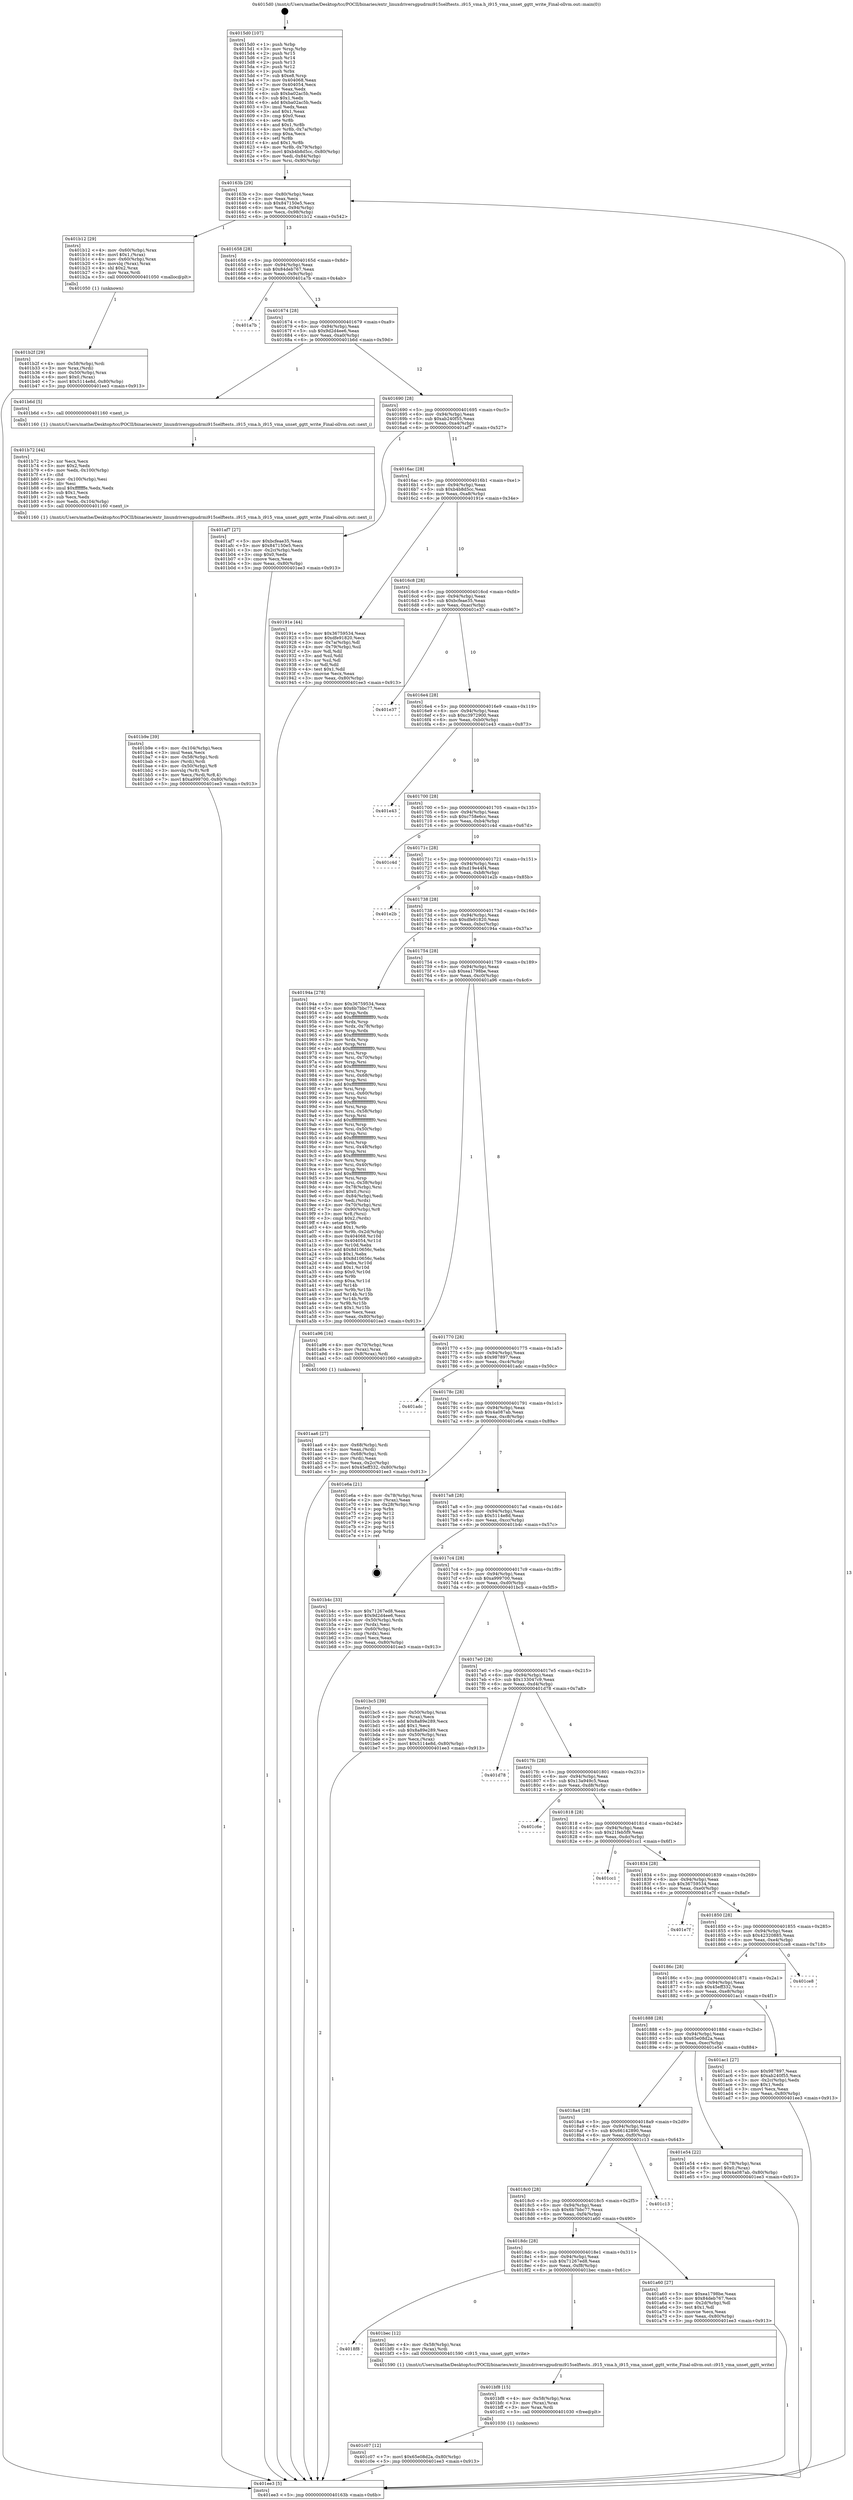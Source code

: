 digraph "0x4015d0" {
  label = "0x4015d0 (/mnt/c/Users/mathe/Desktop/tcc/POCII/binaries/extr_linuxdriversgpudrmi915selftests..i915_vma.h_i915_vma_unset_ggtt_write_Final-ollvm.out::main(0))"
  labelloc = "t"
  node[shape=record]

  Entry [label="",width=0.3,height=0.3,shape=circle,fillcolor=black,style=filled]
  "0x40163b" [label="{
     0x40163b [29]\l
     | [instrs]\l
     &nbsp;&nbsp;0x40163b \<+3\>: mov -0x80(%rbp),%eax\l
     &nbsp;&nbsp;0x40163e \<+2\>: mov %eax,%ecx\l
     &nbsp;&nbsp;0x401640 \<+6\>: sub $0x847150e5,%ecx\l
     &nbsp;&nbsp;0x401646 \<+6\>: mov %eax,-0x94(%rbp)\l
     &nbsp;&nbsp;0x40164c \<+6\>: mov %ecx,-0x98(%rbp)\l
     &nbsp;&nbsp;0x401652 \<+6\>: je 0000000000401b12 \<main+0x542\>\l
  }"]
  "0x401b12" [label="{
     0x401b12 [29]\l
     | [instrs]\l
     &nbsp;&nbsp;0x401b12 \<+4\>: mov -0x60(%rbp),%rax\l
     &nbsp;&nbsp;0x401b16 \<+6\>: movl $0x1,(%rax)\l
     &nbsp;&nbsp;0x401b1c \<+4\>: mov -0x60(%rbp),%rax\l
     &nbsp;&nbsp;0x401b20 \<+3\>: movslq (%rax),%rax\l
     &nbsp;&nbsp;0x401b23 \<+4\>: shl $0x2,%rax\l
     &nbsp;&nbsp;0x401b27 \<+3\>: mov %rax,%rdi\l
     &nbsp;&nbsp;0x401b2a \<+5\>: call 0000000000401050 \<malloc@plt\>\l
     | [calls]\l
     &nbsp;&nbsp;0x401050 \{1\} (unknown)\l
  }"]
  "0x401658" [label="{
     0x401658 [28]\l
     | [instrs]\l
     &nbsp;&nbsp;0x401658 \<+5\>: jmp 000000000040165d \<main+0x8d\>\l
     &nbsp;&nbsp;0x40165d \<+6\>: mov -0x94(%rbp),%eax\l
     &nbsp;&nbsp;0x401663 \<+5\>: sub $0x84deb767,%eax\l
     &nbsp;&nbsp;0x401668 \<+6\>: mov %eax,-0x9c(%rbp)\l
     &nbsp;&nbsp;0x40166e \<+6\>: je 0000000000401a7b \<main+0x4ab\>\l
  }"]
  Exit [label="",width=0.3,height=0.3,shape=circle,fillcolor=black,style=filled,peripheries=2]
  "0x401a7b" [label="{
     0x401a7b\l
  }", style=dashed]
  "0x401674" [label="{
     0x401674 [28]\l
     | [instrs]\l
     &nbsp;&nbsp;0x401674 \<+5\>: jmp 0000000000401679 \<main+0xa9\>\l
     &nbsp;&nbsp;0x401679 \<+6\>: mov -0x94(%rbp),%eax\l
     &nbsp;&nbsp;0x40167f \<+5\>: sub $0x9d2d4ee6,%eax\l
     &nbsp;&nbsp;0x401684 \<+6\>: mov %eax,-0xa0(%rbp)\l
     &nbsp;&nbsp;0x40168a \<+6\>: je 0000000000401b6d \<main+0x59d\>\l
  }"]
  "0x401c07" [label="{
     0x401c07 [12]\l
     | [instrs]\l
     &nbsp;&nbsp;0x401c07 \<+7\>: movl $0x65e08d2a,-0x80(%rbp)\l
     &nbsp;&nbsp;0x401c0e \<+5\>: jmp 0000000000401ee3 \<main+0x913\>\l
  }"]
  "0x401b6d" [label="{
     0x401b6d [5]\l
     | [instrs]\l
     &nbsp;&nbsp;0x401b6d \<+5\>: call 0000000000401160 \<next_i\>\l
     | [calls]\l
     &nbsp;&nbsp;0x401160 \{1\} (/mnt/c/Users/mathe/Desktop/tcc/POCII/binaries/extr_linuxdriversgpudrmi915selftests..i915_vma.h_i915_vma_unset_ggtt_write_Final-ollvm.out::next_i)\l
  }"]
  "0x401690" [label="{
     0x401690 [28]\l
     | [instrs]\l
     &nbsp;&nbsp;0x401690 \<+5\>: jmp 0000000000401695 \<main+0xc5\>\l
     &nbsp;&nbsp;0x401695 \<+6\>: mov -0x94(%rbp),%eax\l
     &nbsp;&nbsp;0x40169b \<+5\>: sub $0xab240f55,%eax\l
     &nbsp;&nbsp;0x4016a0 \<+6\>: mov %eax,-0xa4(%rbp)\l
     &nbsp;&nbsp;0x4016a6 \<+6\>: je 0000000000401af7 \<main+0x527\>\l
  }"]
  "0x401bf8" [label="{
     0x401bf8 [15]\l
     | [instrs]\l
     &nbsp;&nbsp;0x401bf8 \<+4\>: mov -0x58(%rbp),%rax\l
     &nbsp;&nbsp;0x401bfc \<+3\>: mov (%rax),%rax\l
     &nbsp;&nbsp;0x401bff \<+3\>: mov %rax,%rdi\l
     &nbsp;&nbsp;0x401c02 \<+5\>: call 0000000000401030 \<free@plt\>\l
     | [calls]\l
     &nbsp;&nbsp;0x401030 \{1\} (unknown)\l
  }"]
  "0x401af7" [label="{
     0x401af7 [27]\l
     | [instrs]\l
     &nbsp;&nbsp;0x401af7 \<+5\>: mov $0xbcfeae35,%eax\l
     &nbsp;&nbsp;0x401afc \<+5\>: mov $0x847150e5,%ecx\l
     &nbsp;&nbsp;0x401b01 \<+3\>: mov -0x2c(%rbp),%edx\l
     &nbsp;&nbsp;0x401b04 \<+3\>: cmp $0x0,%edx\l
     &nbsp;&nbsp;0x401b07 \<+3\>: cmove %ecx,%eax\l
     &nbsp;&nbsp;0x401b0a \<+3\>: mov %eax,-0x80(%rbp)\l
     &nbsp;&nbsp;0x401b0d \<+5\>: jmp 0000000000401ee3 \<main+0x913\>\l
  }"]
  "0x4016ac" [label="{
     0x4016ac [28]\l
     | [instrs]\l
     &nbsp;&nbsp;0x4016ac \<+5\>: jmp 00000000004016b1 \<main+0xe1\>\l
     &nbsp;&nbsp;0x4016b1 \<+6\>: mov -0x94(%rbp),%eax\l
     &nbsp;&nbsp;0x4016b7 \<+5\>: sub $0xb4b8d5cc,%eax\l
     &nbsp;&nbsp;0x4016bc \<+6\>: mov %eax,-0xa8(%rbp)\l
     &nbsp;&nbsp;0x4016c2 \<+6\>: je 000000000040191e \<main+0x34e\>\l
  }"]
  "0x4018f8" [label="{
     0x4018f8\l
  }", style=dashed]
  "0x40191e" [label="{
     0x40191e [44]\l
     | [instrs]\l
     &nbsp;&nbsp;0x40191e \<+5\>: mov $0x36759534,%eax\l
     &nbsp;&nbsp;0x401923 \<+5\>: mov $0xdfe91820,%ecx\l
     &nbsp;&nbsp;0x401928 \<+3\>: mov -0x7a(%rbp),%dl\l
     &nbsp;&nbsp;0x40192b \<+4\>: mov -0x79(%rbp),%sil\l
     &nbsp;&nbsp;0x40192f \<+3\>: mov %dl,%dil\l
     &nbsp;&nbsp;0x401932 \<+3\>: and %sil,%dil\l
     &nbsp;&nbsp;0x401935 \<+3\>: xor %sil,%dl\l
     &nbsp;&nbsp;0x401938 \<+3\>: or %dl,%dil\l
     &nbsp;&nbsp;0x40193b \<+4\>: test $0x1,%dil\l
     &nbsp;&nbsp;0x40193f \<+3\>: cmovne %ecx,%eax\l
     &nbsp;&nbsp;0x401942 \<+3\>: mov %eax,-0x80(%rbp)\l
     &nbsp;&nbsp;0x401945 \<+5\>: jmp 0000000000401ee3 \<main+0x913\>\l
  }"]
  "0x4016c8" [label="{
     0x4016c8 [28]\l
     | [instrs]\l
     &nbsp;&nbsp;0x4016c8 \<+5\>: jmp 00000000004016cd \<main+0xfd\>\l
     &nbsp;&nbsp;0x4016cd \<+6\>: mov -0x94(%rbp),%eax\l
     &nbsp;&nbsp;0x4016d3 \<+5\>: sub $0xbcfeae35,%eax\l
     &nbsp;&nbsp;0x4016d8 \<+6\>: mov %eax,-0xac(%rbp)\l
     &nbsp;&nbsp;0x4016de \<+6\>: je 0000000000401e37 \<main+0x867\>\l
  }"]
  "0x401ee3" [label="{
     0x401ee3 [5]\l
     | [instrs]\l
     &nbsp;&nbsp;0x401ee3 \<+5\>: jmp 000000000040163b \<main+0x6b\>\l
  }"]
  "0x4015d0" [label="{
     0x4015d0 [107]\l
     | [instrs]\l
     &nbsp;&nbsp;0x4015d0 \<+1\>: push %rbp\l
     &nbsp;&nbsp;0x4015d1 \<+3\>: mov %rsp,%rbp\l
     &nbsp;&nbsp;0x4015d4 \<+2\>: push %r15\l
     &nbsp;&nbsp;0x4015d6 \<+2\>: push %r14\l
     &nbsp;&nbsp;0x4015d8 \<+2\>: push %r13\l
     &nbsp;&nbsp;0x4015da \<+2\>: push %r12\l
     &nbsp;&nbsp;0x4015dc \<+1\>: push %rbx\l
     &nbsp;&nbsp;0x4015dd \<+7\>: sub $0xe8,%rsp\l
     &nbsp;&nbsp;0x4015e4 \<+7\>: mov 0x404068,%eax\l
     &nbsp;&nbsp;0x4015eb \<+7\>: mov 0x404054,%ecx\l
     &nbsp;&nbsp;0x4015f2 \<+2\>: mov %eax,%edx\l
     &nbsp;&nbsp;0x4015f4 \<+6\>: sub $0xba02ac5b,%edx\l
     &nbsp;&nbsp;0x4015fa \<+3\>: sub $0x1,%edx\l
     &nbsp;&nbsp;0x4015fd \<+6\>: add $0xba02ac5b,%edx\l
     &nbsp;&nbsp;0x401603 \<+3\>: imul %edx,%eax\l
     &nbsp;&nbsp;0x401606 \<+3\>: and $0x1,%eax\l
     &nbsp;&nbsp;0x401609 \<+3\>: cmp $0x0,%eax\l
     &nbsp;&nbsp;0x40160c \<+4\>: sete %r8b\l
     &nbsp;&nbsp;0x401610 \<+4\>: and $0x1,%r8b\l
     &nbsp;&nbsp;0x401614 \<+4\>: mov %r8b,-0x7a(%rbp)\l
     &nbsp;&nbsp;0x401618 \<+3\>: cmp $0xa,%ecx\l
     &nbsp;&nbsp;0x40161b \<+4\>: setl %r8b\l
     &nbsp;&nbsp;0x40161f \<+4\>: and $0x1,%r8b\l
     &nbsp;&nbsp;0x401623 \<+4\>: mov %r8b,-0x79(%rbp)\l
     &nbsp;&nbsp;0x401627 \<+7\>: movl $0xb4b8d5cc,-0x80(%rbp)\l
     &nbsp;&nbsp;0x40162e \<+6\>: mov %edi,-0x84(%rbp)\l
     &nbsp;&nbsp;0x401634 \<+7\>: mov %rsi,-0x90(%rbp)\l
  }"]
  "0x401bec" [label="{
     0x401bec [12]\l
     | [instrs]\l
     &nbsp;&nbsp;0x401bec \<+4\>: mov -0x58(%rbp),%rax\l
     &nbsp;&nbsp;0x401bf0 \<+3\>: mov (%rax),%rdi\l
     &nbsp;&nbsp;0x401bf3 \<+5\>: call 0000000000401590 \<i915_vma_unset_ggtt_write\>\l
     | [calls]\l
     &nbsp;&nbsp;0x401590 \{1\} (/mnt/c/Users/mathe/Desktop/tcc/POCII/binaries/extr_linuxdriversgpudrmi915selftests..i915_vma.h_i915_vma_unset_ggtt_write_Final-ollvm.out::i915_vma_unset_ggtt_write)\l
  }"]
  "0x401e37" [label="{
     0x401e37\l
  }", style=dashed]
  "0x4016e4" [label="{
     0x4016e4 [28]\l
     | [instrs]\l
     &nbsp;&nbsp;0x4016e4 \<+5\>: jmp 00000000004016e9 \<main+0x119\>\l
     &nbsp;&nbsp;0x4016e9 \<+6\>: mov -0x94(%rbp),%eax\l
     &nbsp;&nbsp;0x4016ef \<+5\>: sub $0xc3972900,%eax\l
     &nbsp;&nbsp;0x4016f4 \<+6\>: mov %eax,-0xb0(%rbp)\l
     &nbsp;&nbsp;0x4016fa \<+6\>: je 0000000000401e43 \<main+0x873\>\l
  }"]
  "0x401b9e" [label="{
     0x401b9e [39]\l
     | [instrs]\l
     &nbsp;&nbsp;0x401b9e \<+6\>: mov -0x104(%rbp),%ecx\l
     &nbsp;&nbsp;0x401ba4 \<+3\>: imul %eax,%ecx\l
     &nbsp;&nbsp;0x401ba7 \<+4\>: mov -0x58(%rbp),%rdi\l
     &nbsp;&nbsp;0x401bab \<+3\>: mov (%rdi),%rdi\l
     &nbsp;&nbsp;0x401bae \<+4\>: mov -0x50(%rbp),%r8\l
     &nbsp;&nbsp;0x401bb2 \<+3\>: movslq (%r8),%r8\l
     &nbsp;&nbsp;0x401bb5 \<+4\>: mov %ecx,(%rdi,%r8,4)\l
     &nbsp;&nbsp;0x401bb9 \<+7\>: movl $0xa999700,-0x80(%rbp)\l
     &nbsp;&nbsp;0x401bc0 \<+5\>: jmp 0000000000401ee3 \<main+0x913\>\l
  }"]
  "0x401e43" [label="{
     0x401e43\l
  }", style=dashed]
  "0x401700" [label="{
     0x401700 [28]\l
     | [instrs]\l
     &nbsp;&nbsp;0x401700 \<+5\>: jmp 0000000000401705 \<main+0x135\>\l
     &nbsp;&nbsp;0x401705 \<+6\>: mov -0x94(%rbp),%eax\l
     &nbsp;&nbsp;0x40170b \<+5\>: sub $0xc758e6cc,%eax\l
     &nbsp;&nbsp;0x401710 \<+6\>: mov %eax,-0xb4(%rbp)\l
     &nbsp;&nbsp;0x401716 \<+6\>: je 0000000000401c4d \<main+0x67d\>\l
  }"]
  "0x401b72" [label="{
     0x401b72 [44]\l
     | [instrs]\l
     &nbsp;&nbsp;0x401b72 \<+2\>: xor %ecx,%ecx\l
     &nbsp;&nbsp;0x401b74 \<+5\>: mov $0x2,%edx\l
     &nbsp;&nbsp;0x401b79 \<+6\>: mov %edx,-0x100(%rbp)\l
     &nbsp;&nbsp;0x401b7f \<+1\>: cltd\l
     &nbsp;&nbsp;0x401b80 \<+6\>: mov -0x100(%rbp),%esi\l
     &nbsp;&nbsp;0x401b86 \<+2\>: idiv %esi\l
     &nbsp;&nbsp;0x401b88 \<+6\>: imul $0xfffffffe,%edx,%edx\l
     &nbsp;&nbsp;0x401b8e \<+3\>: sub $0x1,%ecx\l
     &nbsp;&nbsp;0x401b91 \<+2\>: sub %ecx,%edx\l
     &nbsp;&nbsp;0x401b93 \<+6\>: mov %edx,-0x104(%rbp)\l
     &nbsp;&nbsp;0x401b99 \<+5\>: call 0000000000401160 \<next_i\>\l
     | [calls]\l
     &nbsp;&nbsp;0x401160 \{1\} (/mnt/c/Users/mathe/Desktop/tcc/POCII/binaries/extr_linuxdriversgpudrmi915selftests..i915_vma.h_i915_vma_unset_ggtt_write_Final-ollvm.out::next_i)\l
  }"]
  "0x401c4d" [label="{
     0x401c4d\l
  }", style=dashed]
  "0x40171c" [label="{
     0x40171c [28]\l
     | [instrs]\l
     &nbsp;&nbsp;0x40171c \<+5\>: jmp 0000000000401721 \<main+0x151\>\l
     &nbsp;&nbsp;0x401721 \<+6\>: mov -0x94(%rbp),%eax\l
     &nbsp;&nbsp;0x401727 \<+5\>: sub $0xd19e44f4,%eax\l
     &nbsp;&nbsp;0x40172c \<+6\>: mov %eax,-0xb8(%rbp)\l
     &nbsp;&nbsp;0x401732 \<+6\>: je 0000000000401e2b \<main+0x85b\>\l
  }"]
  "0x401b2f" [label="{
     0x401b2f [29]\l
     | [instrs]\l
     &nbsp;&nbsp;0x401b2f \<+4\>: mov -0x58(%rbp),%rdi\l
     &nbsp;&nbsp;0x401b33 \<+3\>: mov %rax,(%rdi)\l
     &nbsp;&nbsp;0x401b36 \<+4\>: mov -0x50(%rbp),%rax\l
     &nbsp;&nbsp;0x401b3a \<+6\>: movl $0x0,(%rax)\l
     &nbsp;&nbsp;0x401b40 \<+7\>: movl $0x5114e8d,-0x80(%rbp)\l
     &nbsp;&nbsp;0x401b47 \<+5\>: jmp 0000000000401ee3 \<main+0x913\>\l
  }"]
  "0x401e2b" [label="{
     0x401e2b\l
  }", style=dashed]
  "0x401738" [label="{
     0x401738 [28]\l
     | [instrs]\l
     &nbsp;&nbsp;0x401738 \<+5\>: jmp 000000000040173d \<main+0x16d\>\l
     &nbsp;&nbsp;0x40173d \<+6\>: mov -0x94(%rbp),%eax\l
     &nbsp;&nbsp;0x401743 \<+5\>: sub $0xdfe91820,%eax\l
     &nbsp;&nbsp;0x401748 \<+6\>: mov %eax,-0xbc(%rbp)\l
     &nbsp;&nbsp;0x40174e \<+6\>: je 000000000040194a \<main+0x37a\>\l
  }"]
  "0x401aa6" [label="{
     0x401aa6 [27]\l
     | [instrs]\l
     &nbsp;&nbsp;0x401aa6 \<+4\>: mov -0x68(%rbp),%rdi\l
     &nbsp;&nbsp;0x401aaa \<+2\>: mov %eax,(%rdi)\l
     &nbsp;&nbsp;0x401aac \<+4\>: mov -0x68(%rbp),%rdi\l
     &nbsp;&nbsp;0x401ab0 \<+2\>: mov (%rdi),%eax\l
     &nbsp;&nbsp;0x401ab2 \<+3\>: mov %eax,-0x2c(%rbp)\l
     &nbsp;&nbsp;0x401ab5 \<+7\>: movl $0x45eff332,-0x80(%rbp)\l
     &nbsp;&nbsp;0x401abc \<+5\>: jmp 0000000000401ee3 \<main+0x913\>\l
  }"]
  "0x40194a" [label="{
     0x40194a [278]\l
     | [instrs]\l
     &nbsp;&nbsp;0x40194a \<+5\>: mov $0x36759534,%eax\l
     &nbsp;&nbsp;0x40194f \<+5\>: mov $0x6b7bbc77,%ecx\l
     &nbsp;&nbsp;0x401954 \<+3\>: mov %rsp,%rdx\l
     &nbsp;&nbsp;0x401957 \<+4\>: add $0xfffffffffffffff0,%rdx\l
     &nbsp;&nbsp;0x40195b \<+3\>: mov %rdx,%rsp\l
     &nbsp;&nbsp;0x40195e \<+4\>: mov %rdx,-0x78(%rbp)\l
     &nbsp;&nbsp;0x401962 \<+3\>: mov %rsp,%rdx\l
     &nbsp;&nbsp;0x401965 \<+4\>: add $0xfffffffffffffff0,%rdx\l
     &nbsp;&nbsp;0x401969 \<+3\>: mov %rdx,%rsp\l
     &nbsp;&nbsp;0x40196c \<+3\>: mov %rsp,%rsi\l
     &nbsp;&nbsp;0x40196f \<+4\>: add $0xfffffffffffffff0,%rsi\l
     &nbsp;&nbsp;0x401973 \<+3\>: mov %rsi,%rsp\l
     &nbsp;&nbsp;0x401976 \<+4\>: mov %rsi,-0x70(%rbp)\l
     &nbsp;&nbsp;0x40197a \<+3\>: mov %rsp,%rsi\l
     &nbsp;&nbsp;0x40197d \<+4\>: add $0xfffffffffffffff0,%rsi\l
     &nbsp;&nbsp;0x401981 \<+3\>: mov %rsi,%rsp\l
     &nbsp;&nbsp;0x401984 \<+4\>: mov %rsi,-0x68(%rbp)\l
     &nbsp;&nbsp;0x401988 \<+3\>: mov %rsp,%rsi\l
     &nbsp;&nbsp;0x40198b \<+4\>: add $0xfffffffffffffff0,%rsi\l
     &nbsp;&nbsp;0x40198f \<+3\>: mov %rsi,%rsp\l
     &nbsp;&nbsp;0x401992 \<+4\>: mov %rsi,-0x60(%rbp)\l
     &nbsp;&nbsp;0x401996 \<+3\>: mov %rsp,%rsi\l
     &nbsp;&nbsp;0x401999 \<+4\>: add $0xfffffffffffffff0,%rsi\l
     &nbsp;&nbsp;0x40199d \<+3\>: mov %rsi,%rsp\l
     &nbsp;&nbsp;0x4019a0 \<+4\>: mov %rsi,-0x58(%rbp)\l
     &nbsp;&nbsp;0x4019a4 \<+3\>: mov %rsp,%rsi\l
     &nbsp;&nbsp;0x4019a7 \<+4\>: add $0xfffffffffffffff0,%rsi\l
     &nbsp;&nbsp;0x4019ab \<+3\>: mov %rsi,%rsp\l
     &nbsp;&nbsp;0x4019ae \<+4\>: mov %rsi,-0x50(%rbp)\l
     &nbsp;&nbsp;0x4019b2 \<+3\>: mov %rsp,%rsi\l
     &nbsp;&nbsp;0x4019b5 \<+4\>: add $0xfffffffffffffff0,%rsi\l
     &nbsp;&nbsp;0x4019b9 \<+3\>: mov %rsi,%rsp\l
     &nbsp;&nbsp;0x4019bc \<+4\>: mov %rsi,-0x48(%rbp)\l
     &nbsp;&nbsp;0x4019c0 \<+3\>: mov %rsp,%rsi\l
     &nbsp;&nbsp;0x4019c3 \<+4\>: add $0xfffffffffffffff0,%rsi\l
     &nbsp;&nbsp;0x4019c7 \<+3\>: mov %rsi,%rsp\l
     &nbsp;&nbsp;0x4019ca \<+4\>: mov %rsi,-0x40(%rbp)\l
     &nbsp;&nbsp;0x4019ce \<+3\>: mov %rsp,%rsi\l
     &nbsp;&nbsp;0x4019d1 \<+4\>: add $0xfffffffffffffff0,%rsi\l
     &nbsp;&nbsp;0x4019d5 \<+3\>: mov %rsi,%rsp\l
     &nbsp;&nbsp;0x4019d8 \<+4\>: mov %rsi,-0x38(%rbp)\l
     &nbsp;&nbsp;0x4019dc \<+4\>: mov -0x78(%rbp),%rsi\l
     &nbsp;&nbsp;0x4019e0 \<+6\>: movl $0x0,(%rsi)\l
     &nbsp;&nbsp;0x4019e6 \<+6\>: mov -0x84(%rbp),%edi\l
     &nbsp;&nbsp;0x4019ec \<+2\>: mov %edi,(%rdx)\l
     &nbsp;&nbsp;0x4019ee \<+4\>: mov -0x70(%rbp),%rsi\l
     &nbsp;&nbsp;0x4019f2 \<+7\>: mov -0x90(%rbp),%r8\l
     &nbsp;&nbsp;0x4019f9 \<+3\>: mov %r8,(%rsi)\l
     &nbsp;&nbsp;0x4019fc \<+3\>: cmpl $0x2,(%rdx)\l
     &nbsp;&nbsp;0x4019ff \<+4\>: setne %r9b\l
     &nbsp;&nbsp;0x401a03 \<+4\>: and $0x1,%r9b\l
     &nbsp;&nbsp;0x401a07 \<+4\>: mov %r9b,-0x2d(%rbp)\l
     &nbsp;&nbsp;0x401a0b \<+8\>: mov 0x404068,%r10d\l
     &nbsp;&nbsp;0x401a13 \<+8\>: mov 0x404054,%r11d\l
     &nbsp;&nbsp;0x401a1b \<+3\>: mov %r10d,%ebx\l
     &nbsp;&nbsp;0x401a1e \<+6\>: add $0x8d10656c,%ebx\l
     &nbsp;&nbsp;0x401a24 \<+3\>: sub $0x1,%ebx\l
     &nbsp;&nbsp;0x401a27 \<+6\>: sub $0x8d10656c,%ebx\l
     &nbsp;&nbsp;0x401a2d \<+4\>: imul %ebx,%r10d\l
     &nbsp;&nbsp;0x401a31 \<+4\>: and $0x1,%r10d\l
     &nbsp;&nbsp;0x401a35 \<+4\>: cmp $0x0,%r10d\l
     &nbsp;&nbsp;0x401a39 \<+4\>: sete %r9b\l
     &nbsp;&nbsp;0x401a3d \<+4\>: cmp $0xa,%r11d\l
     &nbsp;&nbsp;0x401a41 \<+4\>: setl %r14b\l
     &nbsp;&nbsp;0x401a45 \<+3\>: mov %r9b,%r15b\l
     &nbsp;&nbsp;0x401a48 \<+3\>: and %r14b,%r15b\l
     &nbsp;&nbsp;0x401a4b \<+3\>: xor %r14b,%r9b\l
     &nbsp;&nbsp;0x401a4e \<+3\>: or %r9b,%r15b\l
     &nbsp;&nbsp;0x401a51 \<+4\>: test $0x1,%r15b\l
     &nbsp;&nbsp;0x401a55 \<+3\>: cmovne %ecx,%eax\l
     &nbsp;&nbsp;0x401a58 \<+3\>: mov %eax,-0x80(%rbp)\l
     &nbsp;&nbsp;0x401a5b \<+5\>: jmp 0000000000401ee3 \<main+0x913\>\l
  }"]
  "0x401754" [label="{
     0x401754 [28]\l
     | [instrs]\l
     &nbsp;&nbsp;0x401754 \<+5\>: jmp 0000000000401759 \<main+0x189\>\l
     &nbsp;&nbsp;0x401759 \<+6\>: mov -0x94(%rbp),%eax\l
     &nbsp;&nbsp;0x40175f \<+5\>: sub $0xea1798be,%eax\l
     &nbsp;&nbsp;0x401764 \<+6\>: mov %eax,-0xc0(%rbp)\l
     &nbsp;&nbsp;0x40176a \<+6\>: je 0000000000401a96 \<main+0x4c6\>\l
  }"]
  "0x4018dc" [label="{
     0x4018dc [28]\l
     | [instrs]\l
     &nbsp;&nbsp;0x4018dc \<+5\>: jmp 00000000004018e1 \<main+0x311\>\l
     &nbsp;&nbsp;0x4018e1 \<+6\>: mov -0x94(%rbp),%eax\l
     &nbsp;&nbsp;0x4018e7 \<+5\>: sub $0x71267ed8,%eax\l
     &nbsp;&nbsp;0x4018ec \<+6\>: mov %eax,-0xf8(%rbp)\l
     &nbsp;&nbsp;0x4018f2 \<+6\>: je 0000000000401bec \<main+0x61c\>\l
  }"]
  "0x401a60" [label="{
     0x401a60 [27]\l
     | [instrs]\l
     &nbsp;&nbsp;0x401a60 \<+5\>: mov $0xea1798be,%eax\l
     &nbsp;&nbsp;0x401a65 \<+5\>: mov $0x84deb767,%ecx\l
     &nbsp;&nbsp;0x401a6a \<+3\>: mov -0x2d(%rbp),%dl\l
     &nbsp;&nbsp;0x401a6d \<+3\>: test $0x1,%dl\l
     &nbsp;&nbsp;0x401a70 \<+3\>: cmovne %ecx,%eax\l
     &nbsp;&nbsp;0x401a73 \<+3\>: mov %eax,-0x80(%rbp)\l
     &nbsp;&nbsp;0x401a76 \<+5\>: jmp 0000000000401ee3 \<main+0x913\>\l
  }"]
  "0x401a96" [label="{
     0x401a96 [16]\l
     | [instrs]\l
     &nbsp;&nbsp;0x401a96 \<+4\>: mov -0x70(%rbp),%rax\l
     &nbsp;&nbsp;0x401a9a \<+3\>: mov (%rax),%rax\l
     &nbsp;&nbsp;0x401a9d \<+4\>: mov 0x8(%rax),%rdi\l
     &nbsp;&nbsp;0x401aa1 \<+5\>: call 0000000000401060 \<atoi@plt\>\l
     | [calls]\l
     &nbsp;&nbsp;0x401060 \{1\} (unknown)\l
  }"]
  "0x401770" [label="{
     0x401770 [28]\l
     | [instrs]\l
     &nbsp;&nbsp;0x401770 \<+5\>: jmp 0000000000401775 \<main+0x1a5\>\l
     &nbsp;&nbsp;0x401775 \<+6\>: mov -0x94(%rbp),%eax\l
     &nbsp;&nbsp;0x40177b \<+5\>: sub $0x987897,%eax\l
     &nbsp;&nbsp;0x401780 \<+6\>: mov %eax,-0xc4(%rbp)\l
     &nbsp;&nbsp;0x401786 \<+6\>: je 0000000000401adc \<main+0x50c\>\l
  }"]
  "0x4018c0" [label="{
     0x4018c0 [28]\l
     | [instrs]\l
     &nbsp;&nbsp;0x4018c0 \<+5\>: jmp 00000000004018c5 \<main+0x2f5\>\l
     &nbsp;&nbsp;0x4018c5 \<+6\>: mov -0x94(%rbp),%eax\l
     &nbsp;&nbsp;0x4018cb \<+5\>: sub $0x6b7bbc77,%eax\l
     &nbsp;&nbsp;0x4018d0 \<+6\>: mov %eax,-0xf4(%rbp)\l
     &nbsp;&nbsp;0x4018d6 \<+6\>: je 0000000000401a60 \<main+0x490\>\l
  }"]
  "0x401adc" [label="{
     0x401adc\l
  }", style=dashed]
  "0x40178c" [label="{
     0x40178c [28]\l
     | [instrs]\l
     &nbsp;&nbsp;0x40178c \<+5\>: jmp 0000000000401791 \<main+0x1c1\>\l
     &nbsp;&nbsp;0x401791 \<+6\>: mov -0x94(%rbp),%eax\l
     &nbsp;&nbsp;0x401797 \<+5\>: sub $0x4a087ab,%eax\l
     &nbsp;&nbsp;0x40179c \<+6\>: mov %eax,-0xc8(%rbp)\l
     &nbsp;&nbsp;0x4017a2 \<+6\>: je 0000000000401e6a \<main+0x89a\>\l
  }"]
  "0x401c13" [label="{
     0x401c13\l
  }", style=dashed]
  "0x401e6a" [label="{
     0x401e6a [21]\l
     | [instrs]\l
     &nbsp;&nbsp;0x401e6a \<+4\>: mov -0x78(%rbp),%rax\l
     &nbsp;&nbsp;0x401e6e \<+2\>: mov (%rax),%eax\l
     &nbsp;&nbsp;0x401e70 \<+4\>: lea -0x28(%rbp),%rsp\l
     &nbsp;&nbsp;0x401e74 \<+1\>: pop %rbx\l
     &nbsp;&nbsp;0x401e75 \<+2\>: pop %r12\l
     &nbsp;&nbsp;0x401e77 \<+2\>: pop %r13\l
     &nbsp;&nbsp;0x401e79 \<+2\>: pop %r14\l
     &nbsp;&nbsp;0x401e7b \<+2\>: pop %r15\l
     &nbsp;&nbsp;0x401e7d \<+1\>: pop %rbp\l
     &nbsp;&nbsp;0x401e7e \<+1\>: ret\l
  }"]
  "0x4017a8" [label="{
     0x4017a8 [28]\l
     | [instrs]\l
     &nbsp;&nbsp;0x4017a8 \<+5\>: jmp 00000000004017ad \<main+0x1dd\>\l
     &nbsp;&nbsp;0x4017ad \<+6\>: mov -0x94(%rbp),%eax\l
     &nbsp;&nbsp;0x4017b3 \<+5\>: sub $0x5114e8d,%eax\l
     &nbsp;&nbsp;0x4017b8 \<+6\>: mov %eax,-0xcc(%rbp)\l
     &nbsp;&nbsp;0x4017be \<+6\>: je 0000000000401b4c \<main+0x57c\>\l
  }"]
  "0x4018a4" [label="{
     0x4018a4 [28]\l
     | [instrs]\l
     &nbsp;&nbsp;0x4018a4 \<+5\>: jmp 00000000004018a9 \<main+0x2d9\>\l
     &nbsp;&nbsp;0x4018a9 \<+6\>: mov -0x94(%rbp),%eax\l
     &nbsp;&nbsp;0x4018af \<+5\>: sub $0x66142890,%eax\l
     &nbsp;&nbsp;0x4018b4 \<+6\>: mov %eax,-0xf0(%rbp)\l
     &nbsp;&nbsp;0x4018ba \<+6\>: je 0000000000401c13 \<main+0x643\>\l
  }"]
  "0x401b4c" [label="{
     0x401b4c [33]\l
     | [instrs]\l
     &nbsp;&nbsp;0x401b4c \<+5\>: mov $0x71267ed8,%eax\l
     &nbsp;&nbsp;0x401b51 \<+5\>: mov $0x9d2d4ee6,%ecx\l
     &nbsp;&nbsp;0x401b56 \<+4\>: mov -0x50(%rbp),%rdx\l
     &nbsp;&nbsp;0x401b5a \<+2\>: mov (%rdx),%esi\l
     &nbsp;&nbsp;0x401b5c \<+4\>: mov -0x60(%rbp),%rdx\l
     &nbsp;&nbsp;0x401b60 \<+2\>: cmp (%rdx),%esi\l
     &nbsp;&nbsp;0x401b62 \<+3\>: cmovl %ecx,%eax\l
     &nbsp;&nbsp;0x401b65 \<+3\>: mov %eax,-0x80(%rbp)\l
     &nbsp;&nbsp;0x401b68 \<+5\>: jmp 0000000000401ee3 \<main+0x913\>\l
  }"]
  "0x4017c4" [label="{
     0x4017c4 [28]\l
     | [instrs]\l
     &nbsp;&nbsp;0x4017c4 \<+5\>: jmp 00000000004017c9 \<main+0x1f9\>\l
     &nbsp;&nbsp;0x4017c9 \<+6\>: mov -0x94(%rbp),%eax\l
     &nbsp;&nbsp;0x4017cf \<+5\>: sub $0xa999700,%eax\l
     &nbsp;&nbsp;0x4017d4 \<+6\>: mov %eax,-0xd0(%rbp)\l
     &nbsp;&nbsp;0x4017da \<+6\>: je 0000000000401bc5 \<main+0x5f5\>\l
  }"]
  "0x401e54" [label="{
     0x401e54 [22]\l
     | [instrs]\l
     &nbsp;&nbsp;0x401e54 \<+4\>: mov -0x78(%rbp),%rax\l
     &nbsp;&nbsp;0x401e58 \<+6\>: movl $0x0,(%rax)\l
     &nbsp;&nbsp;0x401e5e \<+7\>: movl $0x4a087ab,-0x80(%rbp)\l
     &nbsp;&nbsp;0x401e65 \<+5\>: jmp 0000000000401ee3 \<main+0x913\>\l
  }"]
  "0x401bc5" [label="{
     0x401bc5 [39]\l
     | [instrs]\l
     &nbsp;&nbsp;0x401bc5 \<+4\>: mov -0x50(%rbp),%rax\l
     &nbsp;&nbsp;0x401bc9 \<+2\>: mov (%rax),%ecx\l
     &nbsp;&nbsp;0x401bcb \<+6\>: add $0x8a89e289,%ecx\l
     &nbsp;&nbsp;0x401bd1 \<+3\>: add $0x1,%ecx\l
     &nbsp;&nbsp;0x401bd4 \<+6\>: sub $0x8a89e289,%ecx\l
     &nbsp;&nbsp;0x401bda \<+4\>: mov -0x50(%rbp),%rax\l
     &nbsp;&nbsp;0x401bde \<+2\>: mov %ecx,(%rax)\l
     &nbsp;&nbsp;0x401be0 \<+7\>: movl $0x5114e8d,-0x80(%rbp)\l
     &nbsp;&nbsp;0x401be7 \<+5\>: jmp 0000000000401ee3 \<main+0x913\>\l
  }"]
  "0x4017e0" [label="{
     0x4017e0 [28]\l
     | [instrs]\l
     &nbsp;&nbsp;0x4017e0 \<+5\>: jmp 00000000004017e5 \<main+0x215\>\l
     &nbsp;&nbsp;0x4017e5 \<+6\>: mov -0x94(%rbp),%eax\l
     &nbsp;&nbsp;0x4017eb \<+5\>: sub $0x133047c9,%eax\l
     &nbsp;&nbsp;0x4017f0 \<+6\>: mov %eax,-0xd4(%rbp)\l
     &nbsp;&nbsp;0x4017f6 \<+6\>: je 0000000000401d78 \<main+0x7a8\>\l
  }"]
  "0x401888" [label="{
     0x401888 [28]\l
     | [instrs]\l
     &nbsp;&nbsp;0x401888 \<+5\>: jmp 000000000040188d \<main+0x2bd\>\l
     &nbsp;&nbsp;0x40188d \<+6\>: mov -0x94(%rbp),%eax\l
     &nbsp;&nbsp;0x401893 \<+5\>: sub $0x65e08d2a,%eax\l
     &nbsp;&nbsp;0x401898 \<+6\>: mov %eax,-0xec(%rbp)\l
     &nbsp;&nbsp;0x40189e \<+6\>: je 0000000000401e54 \<main+0x884\>\l
  }"]
  "0x401d78" [label="{
     0x401d78\l
  }", style=dashed]
  "0x4017fc" [label="{
     0x4017fc [28]\l
     | [instrs]\l
     &nbsp;&nbsp;0x4017fc \<+5\>: jmp 0000000000401801 \<main+0x231\>\l
     &nbsp;&nbsp;0x401801 \<+6\>: mov -0x94(%rbp),%eax\l
     &nbsp;&nbsp;0x401807 \<+5\>: sub $0x13a949c5,%eax\l
     &nbsp;&nbsp;0x40180c \<+6\>: mov %eax,-0xd8(%rbp)\l
     &nbsp;&nbsp;0x401812 \<+6\>: je 0000000000401c6e \<main+0x69e\>\l
  }"]
  "0x401ac1" [label="{
     0x401ac1 [27]\l
     | [instrs]\l
     &nbsp;&nbsp;0x401ac1 \<+5\>: mov $0x987897,%eax\l
     &nbsp;&nbsp;0x401ac6 \<+5\>: mov $0xab240f55,%ecx\l
     &nbsp;&nbsp;0x401acb \<+3\>: mov -0x2c(%rbp),%edx\l
     &nbsp;&nbsp;0x401ace \<+3\>: cmp $0x1,%edx\l
     &nbsp;&nbsp;0x401ad1 \<+3\>: cmovl %ecx,%eax\l
     &nbsp;&nbsp;0x401ad4 \<+3\>: mov %eax,-0x80(%rbp)\l
     &nbsp;&nbsp;0x401ad7 \<+5\>: jmp 0000000000401ee3 \<main+0x913\>\l
  }"]
  "0x401c6e" [label="{
     0x401c6e\l
  }", style=dashed]
  "0x401818" [label="{
     0x401818 [28]\l
     | [instrs]\l
     &nbsp;&nbsp;0x401818 \<+5\>: jmp 000000000040181d \<main+0x24d\>\l
     &nbsp;&nbsp;0x40181d \<+6\>: mov -0x94(%rbp),%eax\l
     &nbsp;&nbsp;0x401823 \<+5\>: sub $0x21feb5f9,%eax\l
     &nbsp;&nbsp;0x401828 \<+6\>: mov %eax,-0xdc(%rbp)\l
     &nbsp;&nbsp;0x40182e \<+6\>: je 0000000000401cc1 \<main+0x6f1\>\l
  }"]
  "0x40186c" [label="{
     0x40186c [28]\l
     | [instrs]\l
     &nbsp;&nbsp;0x40186c \<+5\>: jmp 0000000000401871 \<main+0x2a1\>\l
     &nbsp;&nbsp;0x401871 \<+6\>: mov -0x94(%rbp),%eax\l
     &nbsp;&nbsp;0x401877 \<+5\>: sub $0x45eff332,%eax\l
     &nbsp;&nbsp;0x40187c \<+6\>: mov %eax,-0xe8(%rbp)\l
     &nbsp;&nbsp;0x401882 \<+6\>: je 0000000000401ac1 \<main+0x4f1\>\l
  }"]
  "0x401cc1" [label="{
     0x401cc1\l
  }", style=dashed]
  "0x401834" [label="{
     0x401834 [28]\l
     | [instrs]\l
     &nbsp;&nbsp;0x401834 \<+5\>: jmp 0000000000401839 \<main+0x269\>\l
     &nbsp;&nbsp;0x401839 \<+6\>: mov -0x94(%rbp),%eax\l
     &nbsp;&nbsp;0x40183f \<+5\>: sub $0x36759534,%eax\l
     &nbsp;&nbsp;0x401844 \<+6\>: mov %eax,-0xe0(%rbp)\l
     &nbsp;&nbsp;0x40184a \<+6\>: je 0000000000401e7f \<main+0x8af\>\l
  }"]
  "0x401ce8" [label="{
     0x401ce8\l
  }", style=dashed]
  "0x401e7f" [label="{
     0x401e7f\l
  }", style=dashed]
  "0x401850" [label="{
     0x401850 [28]\l
     | [instrs]\l
     &nbsp;&nbsp;0x401850 \<+5\>: jmp 0000000000401855 \<main+0x285\>\l
     &nbsp;&nbsp;0x401855 \<+6\>: mov -0x94(%rbp),%eax\l
     &nbsp;&nbsp;0x40185b \<+5\>: sub $0x42320885,%eax\l
     &nbsp;&nbsp;0x401860 \<+6\>: mov %eax,-0xe4(%rbp)\l
     &nbsp;&nbsp;0x401866 \<+6\>: je 0000000000401ce8 \<main+0x718\>\l
  }"]
  Entry -> "0x4015d0" [label=" 1"]
  "0x40163b" -> "0x401b12" [label=" 1"]
  "0x40163b" -> "0x401658" [label=" 13"]
  "0x401e6a" -> Exit [label=" 1"]
  "0x401658" -> "0x401a7b" [label=" 0"]
  "0x401658" -> "0x401674" [label=" 13"]
  "0x401e54" -> "0x401ee3" [label=" 1"]
  "0x401674" -> "0x401b6d" [label=" 1"]
  "0x401674" -> "0x401690" [label=" 12"]
  "0x401c07" -> "0x401ee3" [label=" 1"]
  "0x401690" -> "0x401af7" [label=" 1"]
  "0x401690" -> "0x4016ac" [label=" 11"]
  "0x401bf8" -> "0x401c07" [label=" 1"]
  "0x4016ac" -> "0x40191e" [label=" 1"]
  "0x4016ac" -> "0x4016c8" [label=" 10"]
  "0x40191e" -> "0x401ee3" [label=" 1"]
  "0x4015d0" -> "0x40163b" [label=" 1"]
  "0x401ee3" -> "0x40163b" [label=" 13"]
  "0x401bec" -> "0x401bf8" [label=" 1"]
  "0x4016c8" -> "0x401e37" [label=" 0"]
  "0x4016c8" -> "0x4016e4" [label=" 10"]
  "0x4018dc" -> "0x4018f8" [label=" 0"]
  "0x4016e4" -> "0x401e43" [label=" 0"]
  "0x4016e4" -> "0x401700" [label=" 10"]
  "0x4018dc" -> "0x401bec" [label=" 1"]
  "0x401700" -> "0x401c4d" [label=" 0"]
  "0x401700" -> "0x40171c" [label=" 10"]
  "0x401bc5" -> "0x401ee3" [label=" 1"]
  "0x40171c" -> "0x401e2b" [label=" 0"]
  "0x40171c" -> "0x401738" [label=" 10"]
  "0x401b9e" -> "0x401ee3" [label=" 1"]
  "0x401738" -> "0x40194a" [label=" 1"]
  "0x401738" -> "0x401754" [label=" 9"]
  "0x401b72" -> "0x401b9e" [label=" 1"]
  "0x40194a" -> "0x401ee3" [label=" 1"]
  "0x401b6d" -> "0x401b72" [label=" 1"]
  "0x401754" -> "0x401a96" [label=" 1"]
  "0x401754" -> "0x401770" [label=" 8"]
  "0x401b4c" -> "0x401ee3" [label=" 2"]
  "0x401770" -> "0x401adc" [label=" 0"]
  "0x401770" -> "0x40178c" [label=" 8"]
  "0x401b12" -> "0x401b2f" [label=" 1"]
  "0x40178c" -> "0x401e6a" [label=" 1"]
  "0x40178c" -> "0x4017a8" [label=" 7"]
  "0x401af7" -> "0x401ee3" [label=" 1"]
  "0x4017a8" -> "0x401b4c" [label=" 2"]
  "0x4017a8" -> "0x4017c4" [label=" 5"]
  "0x401aa6" -> "0x401ee3" [label=" 1"]
  "0x4017c4" -> "0x401bc5" [label=" 1"]
  "0x4017c4" -> "0x4017e0" [label=" 4"]
  "0x401a96" -> "0x401aa6" [label=" 1"]
  "0x4017e0" -> "0x401d78" [label=" 0"]
  "0x4017e0" -> "0x4017fc" [label=" 4"]
  "0x4018c0" -> "0x4018dc" [label=" 1"]
  "0x4017fc" -> "0x401c6e" [label=" 0"]
  "0x4017fc" -> "0x401818" [label=" 4"]
  "0x4018c0" -> "0x401a60" [label=" 1"]
  "0x401818" -> "0x401cc1" [label=" 0"]
  "0x401818" -> "0x401834" [label=" 4"]
  "0x4018a4" -> "0x4018c0" [label=" 2"]
  "0x401834" -> "0x401e7f" [label=" 0"]
  "0x401834" -> "0x401850" [label=" 4"]
  "0x4018a4" -> "0x401c13" [label=" 0"]
  "0x401850" -> "0x401ce8" [label=" 0"]
  "0x401850" -> "0x40186c" [label=" 4"]
  "0x401b2f" -> "0x401ee3" [label=" 1"]
  "0x40186c" -> "0x401ac1" [label=" 1"]
  "0x40186c" -> "0x401888" [label=" 3"]
  "0x401a60" -> "0x401ee3" [label=" 1"]
  "0x401888" -> "0x401e54" [label=" 1"]
  "0x401888" -> "0x4018a4" [label=" 2"]
  "0x401ac1" -> "0x401ee3" [label=" 1"]
}
